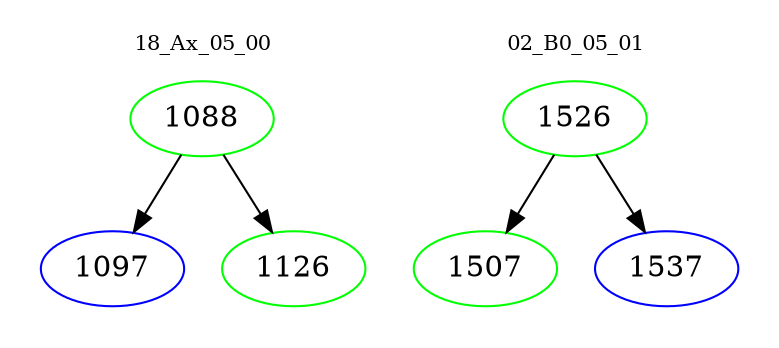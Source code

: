 digraph{
subgraph cluster_0 {
color = white
label = "18_Ax_05_00";
fontsize=10;
T0_1088 [label="1088", color="green"]
T0_1088 -> T0_1097 [color="black"]
T0_1097 [label="1097", color="blue"]
T0_1088 -> T0_1126 [color="black"]
T0_1126 [label="1126", color="green"]
}
subgraph cluster_1 {
color = white
label = "02_B0_05_01";
fontsize=10;
T1_1526 [label="1526", color="green"]
T1_1526 -> T1_1507 [color="black"]
T1_1507 [label="1507", color="green"]
T1_1526 -> T1_1537 [color="black"]
T1_1537 [label="1537", color="blue"]
}
}
